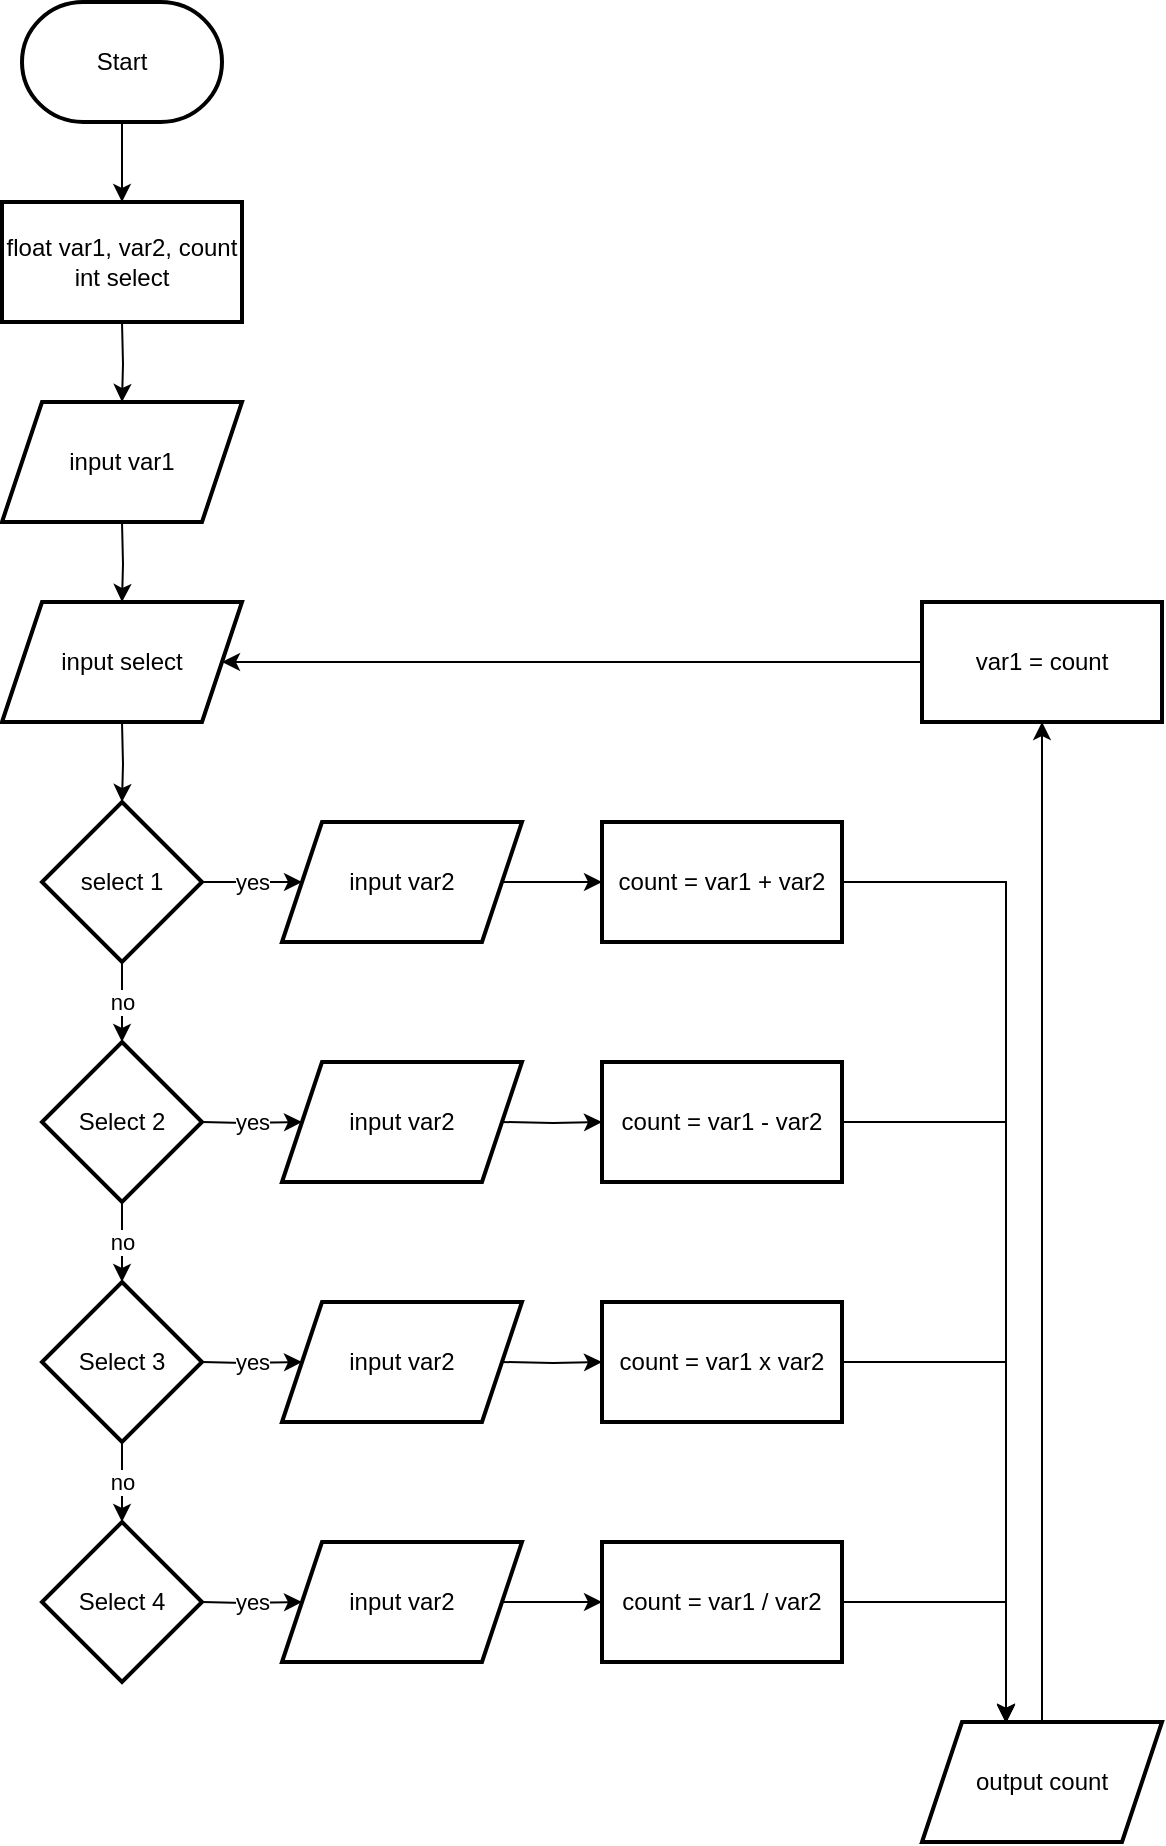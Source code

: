 <mxfile>
    <diagram id="HhbDiC5soyyOLkk9xDih" name="Page-1">
        <mxGraphModel dx="756" dy="1102" grid="1" gridSize="10" guides="1" tooltips="1" connect="1" arrows="1" fold="1" page="1" pageScale="1" pageWidth="850" pageHeight="1100" math="0" shadow="0">
            <root>
                <mxCell id="0"/>
                <mxCell id="1" parent="0"/>
                <mxCell id="2" value="" style="edgeStyle=orthogonalEdgeStyle;rounded=0;orthogonalLoop=1;jettySize=auto;html=1;" edge="1" parent="1" source="3" target="4">
                    <mxGeometry relative="1" as="geometry"/>
                </mxCell>
                <mxCell id="3" value="Start" style="strokeWidth=2;html=1;shape=mxgraph.flowchart.terminator;whiteSpace=wrap;" vertex="1" parent="1">
                    <mxGeometry x="130" y="20" width="100" height="60" as="geometry"/>
                </mxCell>
                <mxCell id="4" value="&lt;div&gt;float var1, var2, count&lt;/div&gt;&lt;div&gt;int select&lt;br&gt;&lt;/div&gt;" style="whiteSpace=wrap;html=1;strokeWidth=2;" vertex="1" parent="1">
                    <mxGeometry x="120" y="120" width="120" height="60" as="geometry"/>
                </mxCell>
                <mxCell id="5" value="" style="edgeStyle=orthogonalEdgeStyle;rounded=0;orthogonalLoop=1;jettySize=auto;html=1;" edge="1" parent="1" target="7">
                    <mxGeometry relative="1" as="geometry">
                        <mxPoint x="180" y="180.0" as="sourcePoint"/>
                    </mxGeometry>
                </mxCell>
                <mxCell id="6" value="" style="edgeStyle=orthogonalEdgeStyle;rounded=0;orthogonalLoop=1;jettySize=auto;html=1;" edge="1" parent="1" target="10">
                    <mxGeometry relative="1" as="geometry">
                        <mxPoint x="180" y="380.0" as="sourcePoint"/>
                    </mxGeometry>
                </mxCell>
                <mxCell id="7" value="&lt;div&gt;input var1&lt;br&gt;&lt;/div&gt;" style="shape=parallelogram;perimeter=parallelogramPerimeter;whiteSpace=wrap;html=1;fixedSize=1;strokeWidth=2;" vertex="1" parent="1">
                    <mxGeometry x="120" y="220" width="120" height="60" as="geometry"/>
                </mxCell>
                <mxCell id="8" value="no" style="edgeStyle=orthogonalEdgeStyle;rounded=0;orthogonalLoop=1;jettySize=auto;html=1;" edge="1" parent="1" source="10" target="12">
                    <mxGeometry relative="1" as="geometry"/>
                </mxCell>
                <mxCell id="9" value="yes" style="edgeStyle=orthogonalEdgeStyle;rounded=0;orthogonalLoop=1;jettySize=auto;html=1;" edge="1" parent="1" source="10" target="17">
                    <mxGeometry relative="1" as="geometry"/>
                </mxCell>
                <mxCell id="10" value="select 1" style="rhombus;whiteSpace=wrap;html=1;strokeWidth=2;" vertex="1" parent="1">
                    <mxGeometry x="140" y="420" width="80" height="80" as="geometry"/>
                </mxCell>
                <mxCell id="11" value="no" style="edgeStyle=orthogonalEdgeStyle;rounded=0;orthogonalLoop=1;jettySize=auto;html=1;" edge="1" parent="1" source="12" target="14">
                    <mxGeometry relative="1" as="geometry"/>
                </mxCell>
                <mxCell id="12" value="Select 2" style="rhombus;whiteSpace=wrap;html=1;strokeWidth=2;" vertex="1" parent="1">
                    <mxGeometry x="140" y="540" width="80" height="80" as="geometry"/>
                </mxCell>
                <mxCell id="13" value="no" style="edgeStyle=orthogonalEdgeStyle;rounded=0;orthogonalLoop=1;jettySize=auto;html=1;" edge="1" parent="1" source="14" target="15">
                    <mxGeometry relative="1" as="geometry"/>
                </mxCell>
                <mxCell id="14" value="Select 3" style="rhombus;whiteSpace=wrap;html=1;strokeWidth=2;" vertex="1" parent="1">
                    <mxGeometry x="140" y="660" width="80" height="80" as="geometry"/>
                </mxCell>
                <mxCell id="15" value="Select 4" style="rhombus;whiteSpace=wrap;html=1;strokeWidth=2;" vertex="1" parent="1">
                    <mxGeometry x="140" y="780" width="80" height="80" as="geometry"/>
                </mxCell>
                <mxCell id="16" value="" style="edgeStyle=orthogonalEdgeStyle;rounded=0;orthogonalLoop=1;jettySize=auto;html=1;" edge="1" parent="1" source="17" target="25">
                    <mxGeometry relative="1" as="geometry"/>
                </mxCell>
                <mxCell id="17" value="input var2" style="shape=parallelogram;perimeter=parallelogramPerimeter;whiteSpace=wrap;html=1;fixedSize=1;strokeWidth=2;" vertex="1" parent="1">
                    <mxGeometry x="260" y="430" width="120" height="60" as="geometry"/>
                </mxCell>
                <mxCell id="18" value="yes" style="edgeStyle=orthogonalEdgeStyle;rounded=0;orthogonalLoop=1;jettySize=auto;html=1;" edge="1" parent="1" target="19">
                    <mxGeometry relative="1" as="geometry">
                        <mxPoint x="220" y="580" as="sourcePoint"/>
                    </mxGeometry>
                </mxCell>
                <mxCell id="19" value="input var2" style="shape=parallelogram;perimeter=parallelogramPerimeter;whiteSpace=wrap;html=1;fixedSize=1;strokeWidth=2;" vertex="1" parent="1">
                    <mxGeometry x="260" y="550" width="120" height="60" as="geometry"/>
                </mxCell>
                <mxCell id="20" value="yes" style="edgeStyle=orthogonalEdgeStyle;rounded=0;orthogonalLoop=1;jettySize=auto;html=1;" edge="1" parent="1" target="21">
                    <mxGeometry relative="1" as="geometry">
                        <mxPoint x="220" y="700" as="sourcePoint"/>
                    </mxGeometry>
                </mxCell>
                <mxCell id="21" value="input var2" style="shape=parallelogram;perimeter=parallelogramPerimeter;whiteSpace=wrap;html=1;fixedSize=1;strokeWidth=2;" vertex="1" parent="1">
                    <mxGeometry x="260" y="670" width="120" height="60" as="geometry"/>
                </mxCell>
                <mxCell id="22" value="yes" style="edgeStyle=orthogonalEdgeStyle;rounded=0;orthogonalLoop=1;jettySize=auto;html=1;" edge="1" parent="1" target="23">
                    <mxGeometry relative="1" as="geometry">
                        <mxPoint x="220" y="820" as="sourcePoint"/>
                    </mxGeometry>
                </mxCell>
                <mxCell id="23" value="input var2" style="shape=parallelogram;perimeter=parallelogramPerimeter;whiteSpace=wrap;html=1;fixedSize=1;strokeWidth=2;" vertex="1" parent="1">
                    <mxGeometry x="260" y="790" width="120" height="60" as="geometry"/>
                </mxCell>
                <mxCell id="24" style="edgeStyle=orthogonalEdgeStyle;rounded=0;orthogonalLoop=1;jettySize=auto;html=1;entryX=0.35;entryY=-0.003;entryDx=0;entryDy=0;entryPerimeter=0;" edge="1" parent="1" source="25" target="38">
                    <mxGeometry relative="1" as="geometry"/>
                </mxCell>
                <mxCell id="25" value="count = var1 + var2" style="whiteSpace=wrap;html=1;strokeWidth=2;" vertex="1" parent="1">
                    <mxGeometry x="420" y="430" width="120" height="60" as="geometry"/>
                </mxCell>
                <mxCell id="26" value="" style="edgeStyle=orthogonalEdgeStyle;rounded=0;orthogonalLoop=1;jettySize=auto;html=1;" edge="1" parent="1" target="28">
                    <mxGeometry relative="1" as="geometry">
                        <mxPoint x="370" y="580" as="sourcePoint"/>
                    </mxGeometry>
                </mxCell>
                <mxCell id="27" style="edgeStyle=orthogonalEdgeStyle;rounded=0;orthogonalLoop=1;jettySize=auto;html=1;entryX=0.35;entryY=0.005;entryDx=0;entryDy=0;entryPerimeter=0;" edge="1" parent="1" source="28" target="38">
                    <mxGeometry relative="1" as="geometry"/>
                </mxCell>
                <mxCell id="28" value="count = var1 - var2" style="whiteSpace=wrap;html=1;strokeWidth=2;" vertex="1" parent="1">
                    <mxGeometry x="420" y="550" width="120" height="60" as="geometry"/>
                </mxCell>
                <mxCell id="29" value="" style="edgeStyle=orthogonalEdgeStyle;rounded=0;orthogonalLoop=1;jettySize=auto;html=1;" edge="1" parent="1" target="31">
                    <mxGeometry relative="1" as="geometry">
                        <mxPoint x="370" y="700" as="sourcePoint"/>
                    </mxGeometry>
                </mxCell>
                <mxCell id="30" style="edgeStyle=orthogonalEdgeStyle;rounded=0;orthogonalLoop=1;jettySize=auto;html=1;entryX=0.35;entryY=0.002;entryDx=0;entryDy=0;entryPerimeter=0;" edge="1" parent="1" source="31" target="38">
                    <mxGeometry relative="1" as="geometry"/>
                </mxCell>
                <mxCell id="31" value="count = var1 x var2" style="whiteSpace=wrap;html=1;strokeWidth=2;" vertex="1" parent="1">
                    <mxGeometry x="420" y="670" width="120" height="60" as="geometry"/>
                </mxCell>
                <mxCell id="32" value="" style="edgeStyle=orthogonalEdgeStyle;rounded=0;orthogonalLoop=1;jettySize=auto;html=1;exitX=1;exitY=0.5;exitDx=0;exitDy=0;" edge="1" parent="1" source="23" target="34">
                    <mxGeometry relative="1" as="geometry">
                        <mxPoint x="370" y="820.0" as="sourcePoint"/>
                    </mxGeometry>
                </mxCell>
                <mxCell id="33" style="edgeStyle=orthogonalEdgeStyle;rounded=0;orthogonalLoop=1;jettySize=auto;html=1;entryX=0.35;entryY=0.011;entryDx=0;entryDy=0;entryPerimeter=0;" edge="1" parent="1" source="34" target="38">
                    <mxGeometry relative="1" as="geometry"/>
                </mxCell>
                <mxCell id="34" value="count = var1 / var2" style="whiteSpace=wrap;html=1;strokeWidth=2;" vertex="1" parent="1">
                    <mxGeometry x="420" y="790" width="120" height="60" as="geometry"/>
                </mxCell>
                <mxCell id="35" value="" style="edgeStyle=orthogonalEdgeStyle;rounded=0;orthogonalLoop=1;jettySize=auto;html=1;" edge="1" parent="1" target="36">
                    <mxGeometry relative="1" as="geometry">
                        <mxPoint x="180" y="280.0" as="sourcePoint"/>
                    </mxGeometry>
                </mxCell>
                <mxCell id="36" value="&lt;div&gt;input select&lt;/div&gt;" style="shape=parallelogram;perimeter=parallelogramPerimeter;whiteSpace=wrap;html=1;fixedSize=1;strokeWidth=2;" vertex="1" parent="1">
                    <mxGeometry x="120" y="320" width="120" height="60" as="geometry"/>
                </mxCell>
                <mxCell id="37" value="" style="edgeStyle=orthogonalEdgeStyle;rounded=0;orthogonalLoop=1;jettySize=auto;html=1;" edge="1" parent="1" source="38" target="40">
                    <mxGeometry relative="1" as="geometry"/>
                </mxCell>
                <mxCell id="38" value="output count" style="shape=parallelogram;perimeter=parallelogramPerimeter;whiteSpace=wrap;html=1;fixedSize=1;strokeWidth=2;" vertex="1" parent="1">
                    <mxGeometry x="580" y="880" width="120" height="60" as="geometry"/>
                </mxCell>
                <mxCell id="39" style="edgeStyle=orthogonalEdgeStyle;rounded=0;orthogonalLoop=1;jettySize=auto;html=1;entryX=1;entryY=0.5;entryDx=0;entryDy=0;" edge="1" parent="1" source="40" target="36">
                    <mxGeometry relative="1" as="geometry"/>
                </mxCell>
                <mxCell id="40" value="var1 = count" style="whiteSpace=wrap;html=1;strokeWidth=2;" vertex="1" parent="1">
                    <mxGeometry x="580" y="320" width="120" height="60" as="geometry"/>
                </mxCell>
            </root>
        </mxGraphModel>
    </diagram>
</mxfile>